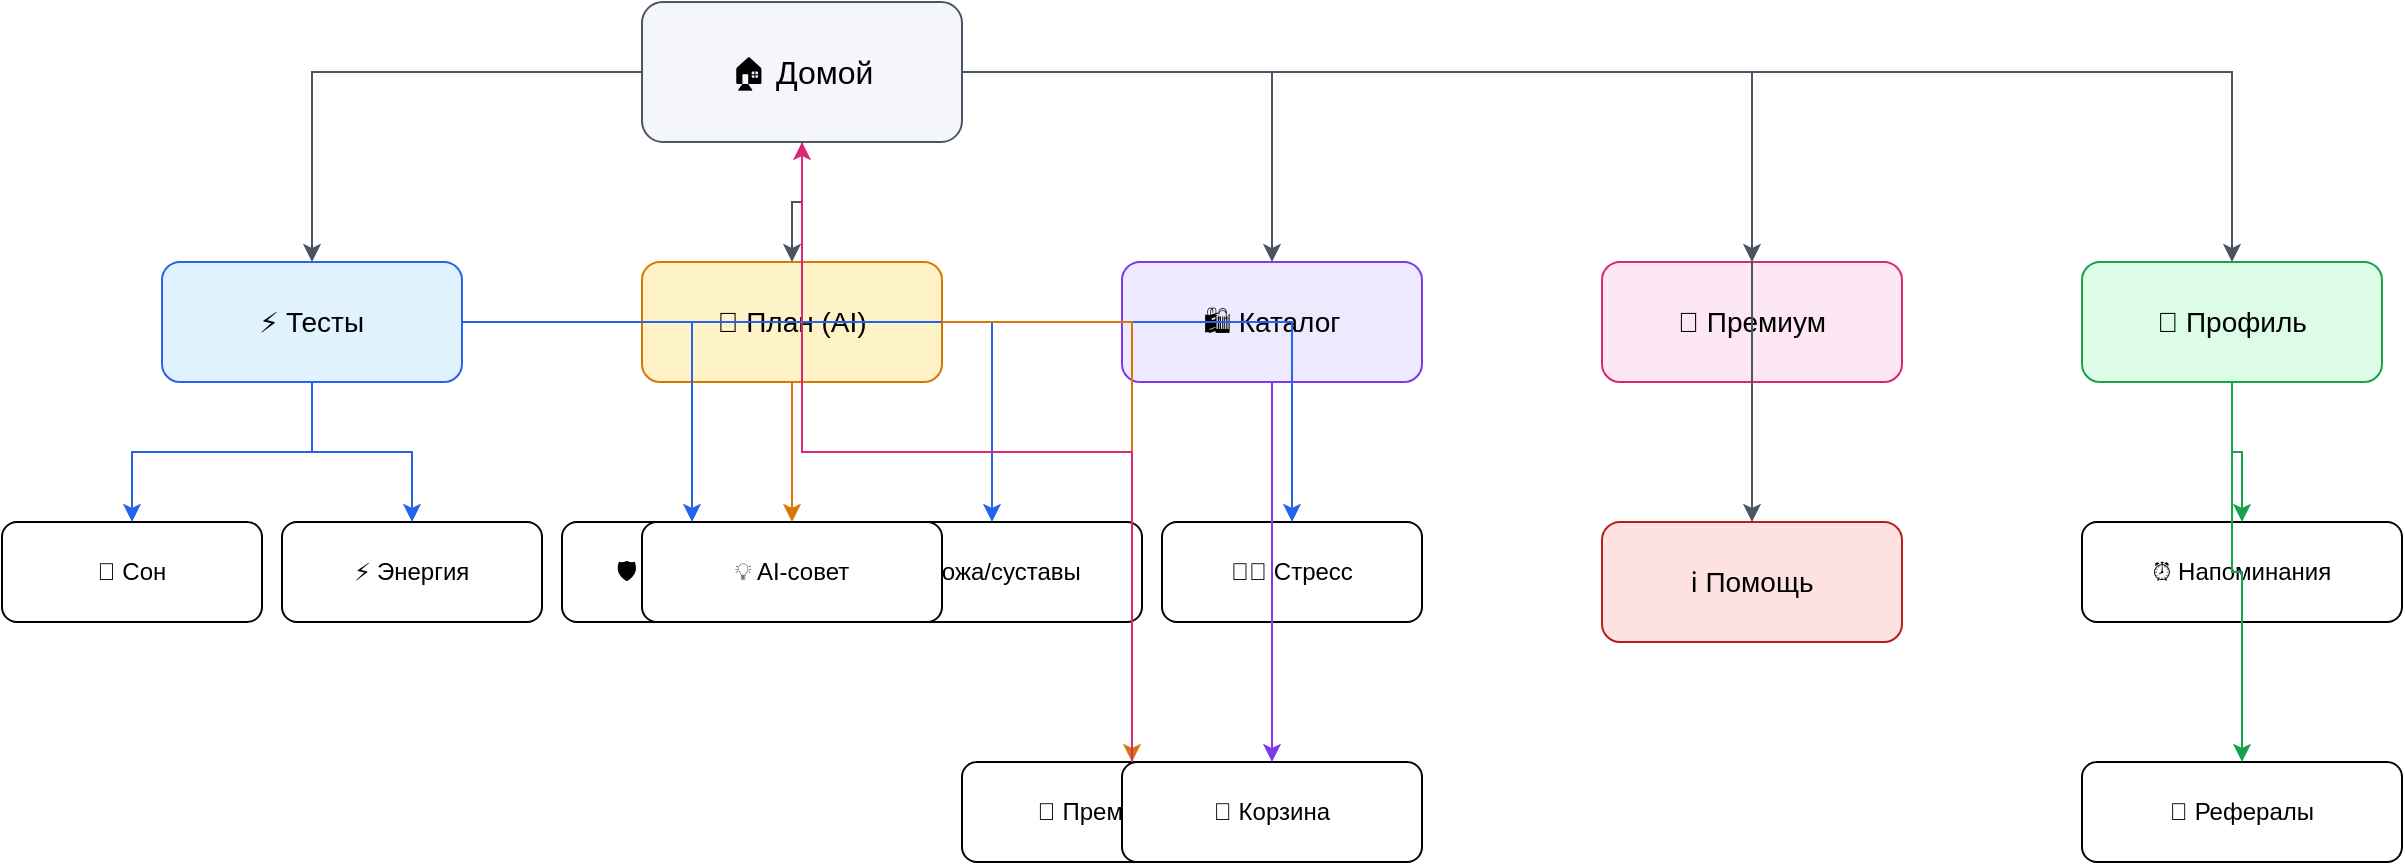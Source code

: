 <mxfile version="20.3.3">
  <diagram id="menu-map" name="Menu Map">
    <mxGraphModel dx="1400" dy="840" grid="1" gridSize="10" guides="1" tooltips="1" connect="1" arrows="1" fold="1" page="1" pageScale="1" pageWidth="1169" pageHeight="827" math="0" shadow="0">
      <root>
        <mxCell id="0" />
        <mxCell id="1" parent="0" />
        <mxCell id="home" value="🏠 Домой" style="rounded=1;whiteSpace=wrap;html=1;align=center;verticalAlign=middle;fillColor=#f4f6fb;strokeColor=#4b5563;fontSize=16" vertex="1" parent="1">
          <mxGeometry x="360" y="40" width="160" height="70" as="geometry" />
        </mxCell>
        <mxCell id="tests" value="⚡ Тесты" style="rounded=1;whiteSpace=wrap;html=1;fillColor=#e0f2fe;strokeColor=#2563eb;fontSize=14" vertex="1" parent="1">
          <mxGeometry x="120" y="170" width="150" height="60" as="geometry" />
        </mxCell>
        <mxCell id="plan" value="🎯 План (AI)" style="rounded=1;whiteSpace=wrap;html=1;fillColor=#fef3c7;strokeColor=#d97706;fontSize=14" vertex="1" parent="1">
          <mxGeometry x="360" y="170" width="150" height="60" as="geometry" />
        </mxCell>
        <mxCell id="catalog" value="🛍 Каталог" style="rounded=1;whiteSpace=wrap;html=1;fillColor=#ede9fe;strokeColor=#7c3aed;fontSize=14" vertex="1" parent="1">
          <mxGeometry x="600" y="170" width="150" height="60" as="geometry" />
        </mxCell>
        <mxCell id="premium" value="💎 Премиум" style="rounded=1;whiteSpace=wrap;html=1;fillColor=#fce7f3;strokeColor=#db2777;fontSize=14" vertex="1" parent="1">
          <mxGeometry x="840" y="170" width="150" height="60" as="geometry" />
        </mxCell>
        <mxCell id="profile" value="👤 Профиль" style="rounded=1;whiteSpace=wrap;html=1;fillColor=#dcfce7;strokeColor=#16a34a;fontSize=14" vertex="1" parent="1">
          <mxGeometry x="1080" y="170" width="150" height="60" as="geometry" />
        </mxCell>
        <mxCell id="help" value="ℹ️ Помощь" style="rounded=1;whiteSpace=wrap;html=1;fillColor=#fee2e2;strokeColor=#b91c1c;fontSize=14" vertex="1" parent="1">
          <mxGeometry x="840" y="300" width="150" height="60" as="geometry" />
        </mxCell>
        <mxCell id="tests-son" value="🛌 Сон" style="rounded=1;whiteSpace=wrap;html=1;fontSize=12" vertex="1" parent="1">
          <mxGeometry x="40" y="300" width="130" height="50" as="geometry" />
        </mxCell>
        <mxCell id="tests-energy" value="⚡ Энергия" style="rounded=1;whiteSpace=wrap;html=1;fontSize=12" vertex="1" parent="1">
          <mxGeometry x="180" y="300" width="130" height="50" as="geometry" />
        </mxCell>
        <mxCell id="tests-immunity" value="🛡 Иммунитет" style="rounded=1;whiteSpace=wrap;html=1;fontSize=12" vertex="1" parent="1">
          <mxGeometry x="320" y="300" width="130" height="50" as="geometry" />
        </mxCell>
        <mxCell id="tests-skin" value="🧴 Кожа/суставы" style="rounded=1;whiteSpace=wrap;html=1;fontSize=12" vertex="1" parent="1">
          <mxGeometry x="460" y="300" width="150" height="50" as="geometry" />
        </mxCell>
        <mxCell id="tests-stress" value="😮‍💨 Стресс" style="rounded=1;whiteSpace=wrap;html=1;fontSize=12" vertex="1" parent="1">
          <mxGeometry x="620" y="300" width="130" height="50" as="geometry" />
        </mxCell>
        <mxCell id="plan-advice" value="💡 AI-совет" style="rounded=1;whiteSpace=wrap;html=1;fontSize=12" vertex="1" parent="1">
          <mxGeometry x="360" y="300" width="150" height="50" as="geometry" />
        </mxCell>
        <mxCell id="plan-premium" value="💎 Премиум-план" style="rounded=1;whiteSpace=wrap;html=1;fontSize=12" vertex="1" parent="1">
          <mxGeometry x="520" y="420" width="170" height="50" as="geometry" />
        </mxCell>
        <mxCell id="catalog-cart" value="🛒 Корзина" style="rounded=1;whiteSpace=wrap;html=1;fontSize=12" vertex="1" parent="1">
          <mxGeometry x="600" y="420" width="150" height="50" as="geometry" />
        </mxCell>
        <mxCell id="profile-reminders" value="⏰ Напоминания" style="rounded=1;whiteSpace=wrap;html=1;fontSize=12" vertex="1" parent="1">
          <mxGeometry x="1080" y="300" width="160" height="50" as="geometry" />
        </mxCell>
        <mxCell id="profile-ref" value="🔗 Рефералы" style="rounded=1;whiteSpace=wrap;html=1;fontSize=12" vertex="1" parent="1">
          <mxGeometry x="1080" y="420" width="160" height="50" as="geometry" />
        </mxCell>
        <mxCell id="e_home_tests" style="edgeStyle=orthogonalEdgeStyle;rounded=0;jettySize=auto;orthogonalLoop=1;strokeColor=#4b5563" edge="1" parent="1" source="home" target="tests">
          <mxGeometry relative="1" as="geometry" />
        </mxCell>
        <mxCell id="e_home_plan" style="edgeStyle=orthogonalEdgeStyle;rounded=0;jettySize=auto;orthogonalLoop=1;strokeColor=#4b5563" edge="1" parent="1" source="home" target="plan">
          <mxGeometry relative="1" as="geometry" />
        </mxCell>
        <mxCell id="e_home_catalog" style="edgeStyle=orthogonalEdgeStyle;rounded=0;jettySize=auto;orthogonalLoop=1;strokeColor=#4b5563" edge="1" parent="1" source="home" target="catalog">
          <mxGeometry relative="1" as="geometry" />
        </mxCell>
        <mxCell id="e_home_premium" style="edgeStyle=orthogonalEdgeStyle;rounded=0;jettySize=auto;orthogonalLoop=1;strokeColor=#4b5563" edge="1" parent="1" source="home" target="premium">
          <mxGeometry relative="1" as="geometry" />
        </mxCell>
        <mxCell id="e_home_profile" style="edgeStyle=orthogonalEdgeStyle;rounded=0;jettySize=auto;orthogonalLoop=1;strokeColor=#4b5563" edge="1" parent="1" source="home" target="profile">
          <mxGeometry relative="1" as="geometry" />
        </mxCell>
        <mxCell id="e_home_help" style="edgeStyle=orthogonalEdgeStyle;rounded=0;jettySize=auto;orthogonalLoop=1;strokeColor=#4b5563" edge="1" parent="1" source="home" target="help">
          <mxGeometry relative="1" as="geometry" />
        </mxCell>
        <mxCell id="e_tests_son" style="edgeStyle=orthogonalEdgeStyle;rounded=0;jettySize=auto;orthogonalLoop=1;strokeColor=#2563eb" edge="1" parent="1" source="tests" target="tests-son">
          <mxGeometry relative="1" as="geometry" />
        </mxCell>
        <mxCell id="e_tests_energy" style="edgeStyle=orthogonalEdgeStyle;rounded=0;jettySize=auto;orthogonalLoop=1;strokeColor=#2563eb" edge="1" parent="1" source="tests" target="tests-energy">
          <mxGeometry relative="1" as="geometry" />
        </mxCell>
        <mxCell id="e_tests_immunity" style="edgeStyle=orthogonalEdgeStyle;rounded=0;jettySize=auto;orthogonalLoop=1;strokeColor=#2563eb" edge="1" parent="1" source="tests" target="tests-immunity">
          <mxGeometry relative="1" as="geometry" />
        </mxCell>
        <mxCell id="e_tests_skin" style="edgeStyle=orthogonalEdgeStyle;rounded=0;jettySize=auto;orthogonalLoop=1;strokeColor=#2563eb" edge="1" parent="1" source="tests" target="tests-skin">
          <mxGeometry relative="1" as="geometry" />
        </mxCell>
        <mxCell id="e_tests_stress" style="edgeStyle=orthogonalEdgeStyle;rounded=0;jettySize=auto;orthogonalLoop=1;strokeColor=#2563eb" edge="1" parent="1" source="tests" target="tests-stress">
          <mxGeometry relative="1" as="geometry" />
        </mxCell>
        <mxCell id="e_plan_advice" style="edgeStyle=orthogonalEdgeStyle;rounded=0;jettySize=auto;orthogonalLoop=1;strokeColor=#d97706" edge="1" parent="1" source="plan" target="plan-advice">
          <mxGeometry relative="1" as="geometry" />
        </mxCell>
        <mxCell id="e_plan_premium" style="edgeStyle=orthogonalEdgeStyle;rounded=0;jettySize=auto;orthogonalLoop=1;strokeColor=#d97706" edge="1" parent="1" source="plan" target="plan-premium">
          <mxGeometry relative="1" as="geometry" />
        </mxCell>
        <mxCell id="e_catalog_cart" style="edgeStyle=orthogonalEdgeStyle;rounded=0;jettySize=auto;orthogonalLoop=1;strokeColor=#7c3aed" edge="1" parent="1" source="catalog" target="catalog-cart">
          <mxGeometry relative="1" as="geometry" />
        </mxCell>
        <mxCell id="e_profile_reminders" style="edgeStyle=orthogonalEdgeStyle;rounded=0;jettySize=auto;orthogonalLoop=1;strokeColor=#16a34a" edge="1" parent="1" source="profile" target="profile-reminders">
          <mxGeometry relative="1" as="geometry" />
        </mxCell>
        <mxCell id="e_profile_ref" style="edgeStyle=orthogonalEdgeStyle;rounded=0;jettySize=auto;orthogonalLoop=1;strokeColor=#16a34a" edge="1" parent="1" source="profile" target="profile-ref">
          <mxGeometry relative="1" as="geometry" />
        </mxCell>
        <mxCell id="e_plan_premium_home" style="edgeStyle=orthogonalEdgeStyle;rounded=0;jettySize=auto;orthogonalLoop=1;strokeColor=#db2777" edge="1" parent="1" source="plan-premium" target="home">
          <mxGeometry relative="1" as="geometry" />
        </mxCell>
      </root>
    </mxGraphModel>
  </diagram>
</mxfile>
